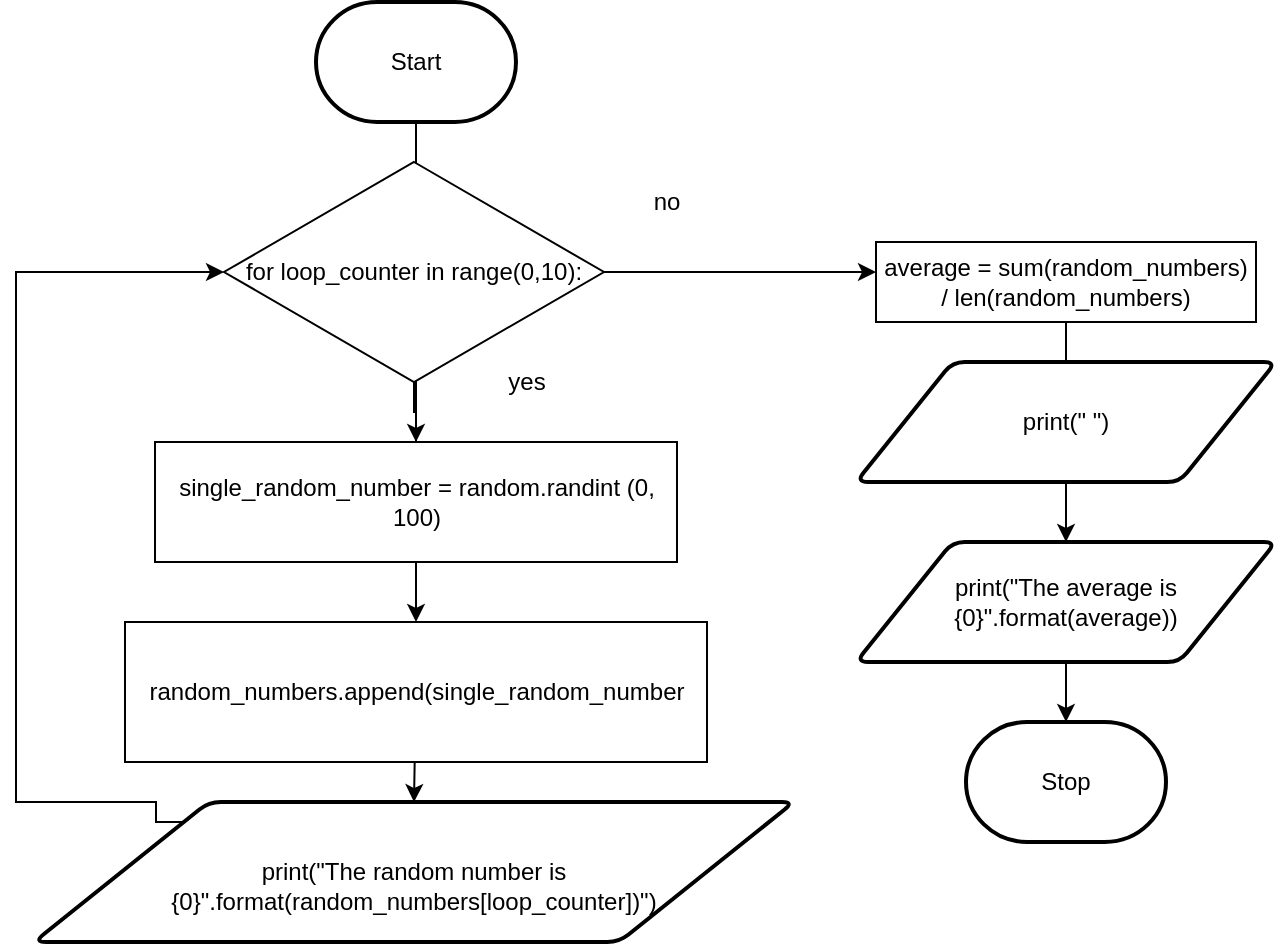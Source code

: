 <mxfile>
    <diagram id="rRbzi94DjYtUf3qIHJvX" name="Page-1">
        <mxGraphModel dx="1074" dy="351" grid="1" gridSize="10" guides="1" tooltips="1" connect="1" arrows="1" fold="1" page="1" pageScale="1" pageWidth="827" pageHeight="1169" math="0" shadow="0">
            <root>
                <mxCell id="0"/>
                <mxCell id="1" parent="0"/>
                <mxCell id="4" style="edgeStyle=none;html=1;entryX=0.5;entryY=0;entryDx=0;entryDy=0;" parent="1" source="2" edge="1" target="69">
                    <mxGeometry relative="1" as="geometry">
                        <mxPoint x="319" y="350" as="targetPoint"/>
                    </mxGeometry>
                </mxCell>
                <mxCell id="2" value="Start" style="strokeWidth=2;html=1;shape=mxgraph.flowchart.terminator;whiteSpace=wrap;" parent="1" vertex="1">
                    <mxGeometry x="270" y="70" width="100" height="60" as="geometry"/>
                </mxCell>
                <mxCell id="62" style="edgeStyle=orthogonalEdgeStyle;rounded=0;html=1;entryX=0.5;entryY=0;entryDx=0;entryDy=0;" parent="1" edge="1" target="89">
                    <mxGeometry relative="1" as="geometry">
                        <mxPoint x="319" y="410" as="sourcePoint"/>
                        <mxPoint x="319" y="440" as="targetPoint"/>
                    </mxGeometry>
                </mxCell>
                <mxCell id="9" value="Stop" style="strokeWidth=2;html=1;shape=mxgraph.flowchart.terminator;whiteSpace=wrap;" parent="1" vertex="1">
                    <mxGeometry x="595" y="430" width="100" height="60" as="geometry"/>
                </mxCell>
                <mxCell id="27" style="edgeStyle=orthogonalEdgeStyle;html=1;strokeColor=none;rounded=0;" parent="1" edge="1">
                    <mxGeometry relative="1" as="geometry">
                        <mxPoint x="500" y="335" as="targetPoint"/>
                        <mxPoint x="414" y="480" as="sourcePoint"/>
                    </mxGeometry>
                </mxCell>
                <mxCell id="75" style="edgeStyle=orthogonalEdgeStyle;rounded=0;html=1;" parent="1" source="58" edge="1">
                    <mxGeometry relative="1" as="geometry">
                        <mxPoint x="550" y="205" as="targetPoint"/>
                    </mxGeometry>
                </mxCell>
                <mxCell id="79" style="edgeStyle=orthogonalEdgeStyle;rounded=0;html=1;entryX=0.5;entryY=0;entryDx=0;entryDy=0;" parent="1" source="58" target="67" edge="1">
                    <mxGeometry relative="1" as="geometry"/>
                </mxCell>
                <mxCell id="58" value="for loop_counter in range(0,10):" style="rhombus;whiteSpace=wrap;html=1;" parent="1" vertex="1">
                    <mxGeometry x="224" y="150" width="190" height="110" as="geometry"/>
                </mxCell>
                <mxCell id="67" value="single_random_number = random.randint (0, 100)" style="rounded=0;whiteSpace=wrap;html=1;" parent="1" vertex="1">
                    <mxGeometry x="189.5" y="290" width="261" height="60" as="geometry"/>
                </mxCell>
                <mxCell id="69" value="random_numbers.append(single_random_number" style="rounded=0;whiteSpace=wrap;html=1;" parent="1" vertex="1">
                    <mxGeometry x="174.5" y="380" width="291" height="70" as="geometry"/>
                </mxCell>
                <mxCell id="71" value="yes" style="text;html=1;resizable=0;autosize=1;align=center;verticalAlign=middle;points=[];fillColor=none;strokeColor=none;rounded=0;" parent="1" vertex="1">
                    <mxGeometry x="360" y="250" width="30" height="20" as="geometry"/>
                </mxCell>
                <mxCell id="73" style="edgeStyle=orthogonalEdgeStyle;html=1;entryX=0;entryY=0.5;entryDx=0;entryDy=0;rounded=0;exitX=0;exitY=0.5;exitDx=0;exitDy=0;" parent="1" target="58" edge="1" source="89">
                    <mxGeometry relative="1" as="geometry">
                        <Array as="points">
                            <mxPoint x="204" y="480"/>
                            <mxPoint x="190" y="480"/>
                            <mxPoint x="190" y="470"/>
                            <mxPoint x="120" y="470"/>
                            <mxPoint x="120" y="205"/>
                        </Array>
                        <mxPoint x="250.225" y="455" as="sourcePoint"/>
                    </mxGeometry>
                </mxCell>
                <mxCell id="74" value="no" style="text;html=1;resizable=0;autosize=1;align=center;verticalAlign=middle;points=[];fillColor=none;strokeColor=none;rounded=0;" parent="1" vertex="1">
                    <mxGeometry x="430" y="160" width="30" height="20" as="geometry"/>
                </mxCell>
                <mxCell id="90" style="edgeStyle=none;html=1;entryX=0.5;entryY=0;entryDx=0;entryDy=0;" parent="1" source="84" target="87" edge="1">
                    <mxGeometry relative="1" as="geometry"/>
                </mxCell>
                <mxCell id="84" value="average = sum(random_numbers) / len(random_numbers)" style="rounded=0;whiteSpace=wrap;html=1;" parent="1" vertex="1">
                    <mxGeometry x="550" y="190" width="190" height="40" as="geometry"/>
                </mxCell>
                <mxCell id="91" style="edgeStyle=none;html=1;entryX=0.5;entryY=0;entryDx=0;entryDy=0;entryPerimeter=0;" parent="1" source="87" target="9" edge="1">
                    <mxGeometry relative="1" as="geometry"/>
                </mxCell>
                <mxCell id="87" value="print(&quot;The average is {0}&quot;.format(average))" style="shape=parallelogram;html=1;strokeWidth=2;perimeter=parallelogramPerimeter;whiteSpace=wrap;rounded=1;arcSize=12;size=0.23;" parent="1" vertex="1">
                    <mxGeometry x="540" y="340" width="210" height="60" as="geometry"/>
                </mxCell>
                <mxCell id="89" value="&lt;br&gt;&lt;span style=&quot;font-family: &amp;#34;helvetica&amp;#34; ; font-size: 12px ; font-style: normal ; font-weight: 400 ; letter-spacing: normal ; text-align: center ; text-indent: 0px ; text-transform: none ; word-spacing: 0px ; display: inline ; float: none&quot;&gt;print(&quot;The random number is {0}&quot;.format(random_numbers[loop_counter])&quot;)&lt;/span&gt;" style="shape=parallelogram;html=1;strokeWidth=2;perimeter=parallelogramPerimeter;whiteSpace=wrap;rounded=1;arcSize=12;size=0.23;" parent="1" vertex="1">
                    <mxGeometry x="129" y="470" width="380" height="70" as="geometry"/>
                </mxCell>
                <mxCell id="92" value="print(&quot; &quot;)" style="shape=parallelogram;html=1;strokeWidth=2;perimeter=parallelogramPerimeter;whiteSpace=wrap;rounded=1;arcSize=12;size=0.23;" parent="1" vertex="1">
                    <mxGeometry x="540" y="250" width="210" height="60" as="geometry"/>
                </mxCell>
            </root>
        </mxGraphModel>
    </diagram>
</mxfile>
